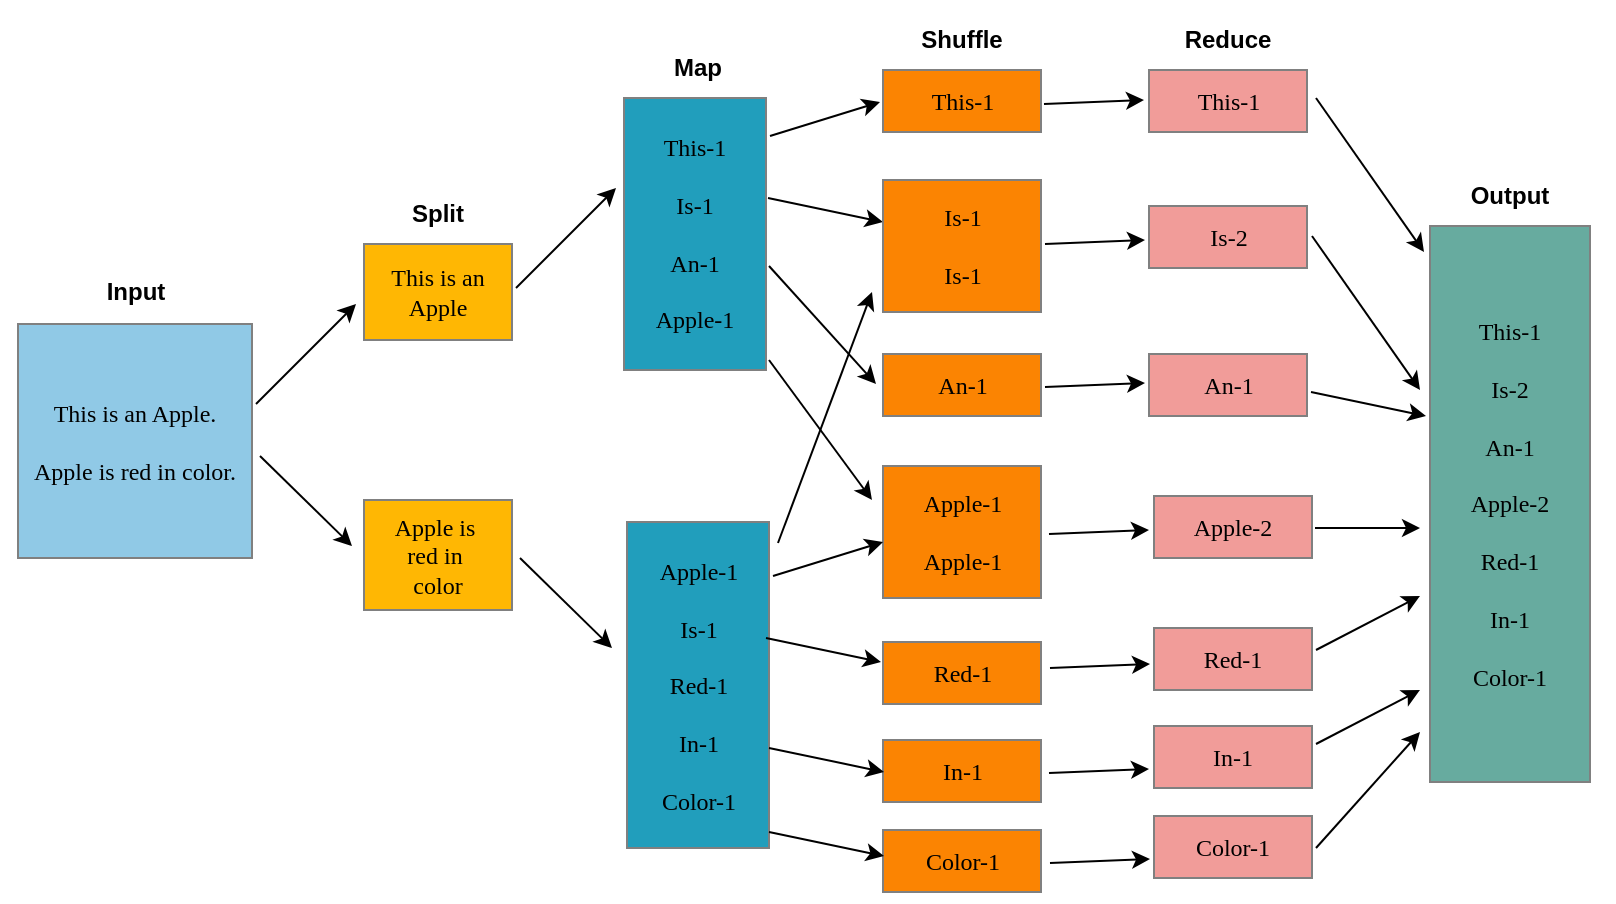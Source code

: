 <mxfile version="22.1.18" type="device">
  <diagram name="第 1 页" id="9g8P3RWRX6Sg8x3JM8hz">
    <mxGraphModel dx="1065" dy="704" grid="0" gridSize="10" guides="1" tooltips="1" connect="1" arrows="1" fold="1" page="1" pageScale="1" pageWidth="827" pageHeight="1169" math="0" shadow="0">
      <root>
        <mxCell id="0" />
        <mxCell id="1" parent="0" />
        <mxCell id="vd2-MDgw4LqcnlgiZA0H-58" value="" style="rounded=0;whiteSpace=wrap;html=1;strokeColor=none;fillColor=none;" parent="1" vertex="1">
          <mxGeometry x="13" y="20" width="807" height="451" as="geometry" />
        </mxCell>
        <mxCell id="vd2-MDgw4LqcnlgiZA0H-1" value="&lt;font face=&quot;Verdana&quot;&gt;This is an Apple.&lt;/font&gt;&lt;div&gt;&lt;font face=&quot;Y5xPnwUScTU3hKyV-p1S&quot;&gt;&lt;br&gt;&lt;/font&gt;&lt;/div&gt;&lt;div&gt;&lt;font face=&quot;Y5xPnwUScTU3hKyV-p1S&quot;&gt;Apple is red in color.&lt;/font&gt;&lt;/div&gt;" style="whiteSpace=wrap;html=1;aspect=fixed;fillColor=#90C9E6;strokeColor=#808080;" parent="1" vertex="1">
          <mxGeometry x="22" y="182" width="117" height="117" as="geometry" />
        </mxCell>
        <mxCell id="vd2-MDgw4LqcnlgiZA0H-2" value="" style="endArrow=classic;html=1;rounded=0;" parent="1" edge="1">
          <mxGeometry width="50" height="50" relative="1" as="geometry">
            <mxPoint x="141" y="222" as="sourcePoint" />
            <mxPoint x="191" y="172" as="targetPoint" />
          </mxGeometry>
        </mxCell>
        <mxCell id="vd2-MDgw4LqcnlgiZA0H-3" value="" style="endArrow=classic;html=1;rounded=0;" parent="1" edge="1">
          <mxGeometry width="50" height="50" relative="1" as="geometry">
            <mxPoint x="143" y="248" as="sourcePoint" />
            <mxPoint x="189" y="293" as="targetPoint" />
          </mxGeometry>
        </mxCell>
        <mxCell id="vd2-MDgw4LqcnlgiZA0H-4" value="&lt;font face=&quot;Verdana&quot;&gt;This is an Apple&lt;/font&gt;" style="rounded=0;whiteSpace=wrap;html=1;strokeColor=#808080;fillColor=#FFB703;" parent="1" vertex="1">
          <mxGeometry x="195" y="142" width="74" height="48" as="geometry" />
        </mxCell>
        <mxCell id="vd2-MDgw4LqcnlgiZA0H-5" value="&lt;font face=&quot;Verdana&quot;&gt;Apple is&amp;nbsp;&lt;/font&gt;&lt;div&gt;&lt;font face=&quot;Verdana&quot;&gt;red in&amp;nbsp;&lt;/font&gt;&lt;/div&gt;&lt;div&gt;&lt;font face=&quot;Verdana&quot;&gt;color&lt;/font&gt;&lt;/div&gt;" style="rounded=0;whiteSpace=wrap;html=1;strokeColor=#808080;fillColor=#FFB703;" parent="1" vertex="1">
          <mxGeometry x="195" y="270" width="74" height="55" as="geometry" />
        </mxCell>
        <mxCell id="vd2-MDgw4LqcnlgiZA0H-7" value="" style="endArrow=classic;html=1;rounded=0;" parent="1" edge="1">
          <mxGeometry width="50" height="50" relative="1" as="geometry">
            <mxPoint x="271" y="164" as="sourcePoint" />
            <mxPoint x="321" y="114" as="targetPoint" />
          </mxGeometry>
        </mxCell>
        <mxCell id="vd2-MDgw4LqcnlgiZA0H-8" value="" style="endArrow=classic;html=1;rounded=0;" parent="1" edge="1">
          <mxGeometry width="50" height="50" relative="1" as="geometry">
            <mxPoint x="273" y="299" as="sourcePoint" />
            <mxPoint x="319" y="344" as="targetPoint" />
          </mxGeometry>
        </mxCell>
        <mxCell id="vd2-MDgw4LqcnlgiZA0H-9" value="Input" style="text;html=1;align=center;verticalAlign=middle;whiteSpace=wrap;rounded=0;fontStyle=1" parent="1" vertex="1">
          <mxGeometry x="50.5" y="151" width="60" height="30" as="geometry" />
        </mxCell>
        <mxCell id="vd2-MDgw4LqcnlgiZA0H-10" value="&lt;font&gt;&lt;span&gt;Split&lt;/span&gt;&lt;/font&gt;" style="text;html=1;align=center;verticalAlign=middle;whiteSpace=wrap;rounded=0;fontFamily=Helvetica;fontStyle=1" parent="1" vertex="1">
          <mxGeometry x="188" y="112" width="88" height="30" as="geometry" />
        </mxCell>
        <mxCell id="vd2-MDgw4LqcnlgiZA0H-11" value="&lt;font&gt;&lt;span&gt;Map&lt;/span&gt;&lt;/font&gt;" style="text;html=1;align=center;verticalAlign=middle;whiteSpace=wrap;rounded=0;fontFamily=Helvetica;fontStyle=1" parent="1" vertex="1">
          <mxGeometry x="318" y="39" width="88" height="30" as="geometry" />
        </mxCell>
        <mxCell id="vd2-MDgw4LqcnlgiZA0H-12" value="&lt;font face=&quot;Verdana&quot;&gt;This-1&lt;/font&gt;&lt;div&gt;&lt;font face=&quot;Verdana&quot;&gt;&lt;br&gt;&lt;/font&gt;&lt;div&gt;&lt;font face=&quot;Verdana&quot;&gt;Is-1&lt;/font&gt;&lt;/div&gt;&lt;div&gt;&lt;font face=&quot;Verdana&quot;&gt;&lt;br&gt;&lt;/font&gt;&lt;/div&gt;&lt;div&gt;&lt;font face=&quot;Verdana&quot;&gt;An-1&lt;/font&gt;&lt;/div&gt;&lt;div&gt;&lt;font face=&quot;Verdana&quot;&gt;&lt;br&gt;&lt;/font&gt;&lt;/div&gt;&lt;div&gt;&lt;font face=&quot;Verdana&quot;&gt;Apple-1&lt;/font&gt;&lt;/div&gt;&lt;/div&gt;" style="rounded=0;whiteSpace=wrap;html=1;fillColor=#219EBC;strokeColor=#808080;" parent="1" vertex="1">
          <mxGeometry x="325" y="69" width="71" height="136" as="geometry" />
        </mxCell>
        <mxCell id="vd2-MDgw4LqcnlgiZA0H-13" value="&lt;font face=&quot;Verdana&quot;&gt;Apple-1&lt;/font&gt;&lt;div&gt;&lt;font face=&quot;Verdana&quot;&gt;&lt;br&gt;&lt;/font&gt;&lt;div&gt;&lt;font face=&quot;Verdana&quot;&gt;Is-1&lt;/font&gt;&lt;/div&gt;&lt;div&gt;&lt;font face=&quot;Verdana&quot;&gt;&lt;br&gt;&lt;/font&gt;&lt;/div&gt;&lt;div&gt;&lt;font face=&quot;Verdana&quot;&gt;Red-1&lt;/font&gt;&lt;/div&gt;&lt;div&gt;&lt;font face=&quot;Verdana&quot;&gt;&lt;br&gt;&lt;/font&gt;&lt;/div&gt;&lt;div&gt;&lt;font face=&quot;Verdana&quot;&gt;In-1&lt;/font&gt;&lt;/div&gt;&lt;/div&gt;&lt;div&gt;&lt;font face=&quot;Verdana&quot;&gt;&lt;br&gt;&lt;/font&gt;&lt;/div&gt;&lt;div&gt;&lt;font face=&quot;Verdana&quot;&gt;Color-1&lt;/font&gt;&lt;/div&gt;" style="rounded=0;whiteSpace=wrap;html=1;fillColor=#219EBC;strokeColor=#808080;" parent="1" vertex="1">
          <mxGeometry x="326.5" y="281" width="71" height="163" as="geometry" />
        </mxCell>
        <mxCell id="vd2-MDgw4LqcnlgiZA0H-14" value="" style="endArrow=classic;html=1;rounded=0;" parent="1" edge="1">
          <mxGeometry width="50" height="50" relative="1" as="geometry">
            <mxPoint x="398" y="88" as="sourcePoint" />
            <mxPoint x="453" y="71" as="targetPoint" />
          </mxGeometry>
        </mxCell>
        <mxCell id="vd2-MDgw4LqcnlgiZA0H-15" value="&lt;font&gt;&lt;span&gt;Shuffle&lt;/span&gt;&lt;/font&gt;" style="text;html=1;align=center;verticalAlign=middle;whiteSpace=wrap;rounded=0;fontFamily=Helvetica;fontStyle=1" parent="1" vertex="1">
          <mxGeometry x="450" y="25" width="88" height="30" as="geometry" />
        </mxCell>
        <mxCell id="vd2-MDgw4LqcnlgiZA0H-16" value="&lt;font face=&quot;Verdana&quot;&gt;This-1&lt;/font&gt;" style="rounded=0;whiteSpace=wrap;html=1;strokeColor=#808080;fillColor=#FB8402;" parent="1" vertex="1">
          <mxGeometry x="454.5" y="55" width="79" height="31" as="geometry" />
        </mxCell>
        <mxCell id="vd2-MDgw4LqcnlgiZA0H-17" value="" style="endArrow=classic;html=1;rounded=0;" parent="1" edge="1">
          <mxGeometry width="50" height="50" relative="1" as="geometry">
            <mxPoint x="397" y="119" as="sourcePoint" />
            <mxPoint x="454.5" y="131" as="targetPoint" />
          </mxGeometry>
        </mxCell>
        <mxCell id="vd2-MDgw4LqcnlgiZA0H-18" value="" style="endArrow=classic;html=1;rounded=0;" parent="1" edge="1">
          <mxGeometry width="50" height="50" relative="1" as="geometry">
            <mxPoint x="402" y="291.5" as="sourcePoint" />
            <mxPoint x="449" y="166" as="targetPoint" />
          </mxGeometry>
        </mxCell>
        <mxCell id="vd2-MDgw4LqcnlgiZA0H-19" value="&lt;div&gt;&lt;font face=&quot;Verdana&quot;&gt;Is-1&lt;/font&gt;&lt;/div&gt;&lt;div&gt;&lt;font face=&quot;Verdana&quot;&gt;&lt;br&gt;&lt;/font&gt;&lt;/div&gt;&lt;div&gt;&lt;div&gt;&lt;font face=&quot;Verdana&quot;&gt;Is-1&lt;/font&gt;&lt;/div&gt;&lt;/div&gt;" style="rounded=0;whiteSpace=wrap;html=1;strokeColor=#808080;fillColor=#FB8402;" parent="1" vertex="1">
          <mxGeometry x="454.5" y="110" width="79" height="66" as="geometry" />
        </mxCell>
        <mxCell id="vd2-MDgw4LqcnlgiZA0H-20" value="&lt;font face=&quot;Verdana&quot;&gt;An-1&lt;/font&gt;" style="rounded=0;whiteSpace=wrap;html=1;strokeColor=#808080;fillColor=#FB8402;" parent="1" vertex="1">
          <mxGeometry x="454.5" y="197" width="79" height="31" as="geometry" />
        </mxCell>
        <mxCell id="vd2-MDgw4LqcnlgiZA0H-21" value="" style="endArrow=classic;html=1;rounded=0;" parent="1" edge="1">
          <mxGeometry width="50" height="50" relative="1" as="geometry">
            <mxPoint x="397.5" y="153" as="sourcePoint" />
            <mxPoint x="451" y="212" as="targetPoint" />
          </mxGeometry>
        </mxCell>
        <mxCell id="vd2-MDgw4LqcnlgiZA0H-23" value="&lt;div&gt;&lt;span style=&quot;font-family: Verdana; background-color: initial;&quot;&gt;Apple-&lt;/span&gt;&lt;span style=&quot;font-family: Verdana; background-color: initial;&quot;&gt;1&lt;/span&gt;&lt;/div&gt;&lt;div&gt;&lt;font face=&quot;Verdana&quot;&gt;&lt;br&gt;&lt;/font&gt;&lt;/div&gt;&lt;div&gt;&lt;div&gt;&lt;span style=&quot;font-family: Verdana; background-color: initial;&quot;&gt;Apple-&lt;/span&gt;&lt;font face=&quot;Verdana&quot;&gt;1&lt;/font&gt;&lt;/div&gt;&lt;/div&gt;" style="rounded=0;whiteSpace=wrap;html=1;strokeColor=#808080;fillColor=#FB8402;" parent="1" vertex="1">
          <mxGeometry x="454.5" y="253" width="79" height="66" as="geometry" />
        </mxCell>
        <mxCell id="vd2-MDgw4LqcnlgiZA0H-24" value="" style="endArrow=classic;html=1;rounded=0;" parent="1" edge="1">
          <mxGeometry width="50" height="50" relative="1" as="geometry">
            <mxPoint x="397.5" y="200" as="sourcePoint" />
            <mxPoint x="449" y="270" as="targetPoint" />
          </mxGeometry>
        </mxCell>
        <mxCell id="vd2-MDgw4LqcnlgiZA0H-25" value="" style="endArrow=classic;html=1;rounded=0;" parent="1" edge="1">
          <mxGeometry width="50" height="50" relative="1" as="geometry">
            <mxPoint x="399.5" y="308" as="sourcePoint" />
            <mxPoint x="454.5" y="291" as="targetPoint" />
          </mxGeometry>
        </mxCell>
        <mxCell id="vd2-MDgw4LqcnlgiZA0H-26" value="&lt;font face=&quot;Verdana&quot;&gt;Red-1&lt;/font&gt;" style="rounded=0;whiteSpace=wrap;html=1;strokeColor=#808080;fillColor=#FB8402;" parent="1" vertex="1">
          <mxGeometry x="454.5" y="341" width="79" height="31" as="geometry" />
        </mxCell>
        <mxCell id="vd2-MDgw4LqcnlgiZA0H-27" value="&lt;font face=&quot;Verdana&quot;&gt;In-1&lt;/font&gt;" style="rounded=0;whiteSpace=wrap;html=1;strokeColor=#808080;fillColor=#FB8402;" parent="1" vertex="1">
          <mxGeometry x="454.5" y="390" width="79" height="31" as="geometry" />
        </mxCell>
        <mxCell id="vd2-MDgw4LqcnlgiZA0H-28" value="&lt;font face=&quot;Verdana&quot;&gt;Color-1&lt;/font&gt;" style="rounded=0;whiteSpace=wrap;html=1;strokeColor=#808080;fillColor=#FB8402;" parent="1" vertex="1">
          <mxGeometry x="454.5" y="435" width="79" height="31" as="geometry" />
        </mxCell>
        <mxCell id="vd2-MDgw4LqcnlgiZA0H-29" value="" style="endArrow=classic;html=1;rounded=0;" parent="1" edge="1">
          <mxGeometry width="50" height="50" relative="1" as="geometry">
            <mxPoint x="396" y="339" as="sourcePoint" />
            <mxPoint x="453.5" y="351" as="targetPoint" />
          </mxGeometry>
        </mxCell>
        <mxCell id="vd2-MDgw4LqcnlgiZA0H-30" value="" style="endArrow=classic;html=1;rounded=0;" parent="1" edge="1">
          <mxGeometry width="50" height="50" relative="1" as="geometry">
            <mxPoint x="397.5" y="394" as="sourcePoint" />
            <mxPoint x="455" y="406" as="targetPoint" />
          </mxGeometry>
        </mxCell>
        <mxCell id="vd2-MDgw4LqcnlgiZA0H-32" value="" style="endArrow=classic;html=1;rounded=0;" parent="1" edge="1">
          <mxGeometry width="50" height="50" relative="1" as="geometry">
            <mxPoint x="397.5" y="436" as="sourcePoint" />
            <mxPoint x="455" y="448" as="targetPoint" />
          </mxGeometry>
        </mxCell>
        <mxCell id="vd2-MDgw4LqcnlgiZA0H-33" value="&lt;font&gt;&lt;span&gt;Reduce&lt;/span&gt;&lt;/font&gt;" style="text;html=1;align=center;verticalAlign=middle;whiteSpace=wrap;rounded=0;fontFamily=Helvetica;fontStyle=1" parent="1" vertex="1">
          <mxGeometry x="583" y="25" width="88" height="30" as="geometry" />
        </mxCell>
        <mxCell id="vd2-MDgw4LqcnlgiZA0H-34" value="&lt;font face=&quot;Verdana&quot;&gt;This-1&lt;/font&gt;" style="rounded=0;whiteSpace=wrap;html=1;strokeColor=#808080;fillColor=#F19C99;" parent="1" vertex="1">
          <mxGeometry x="587.5" y="55" width="79" height="31" as="geometry" />
        </mxCell>
        <mxCell id="vd2-MDgw4LqcnlgiZA0H-35" value="&lt;font face=&quot;Verdana&quot;&gt;Is-2&lt;/font&gt;" style="rounded=0;whiteSpace=wrap;html=1;strokeColor=#808080;fillColor=#F19C99;" parent="1" vertex="1">
          <mxGeometry x="587.5" y="123" width="79" height="31" as="geometry" />
        </mxCell>
        <mxCell id="vd2-MDgw4LqcnlgiZA0H-36" value="" style="endArrow=classic;html=1;rounded=0;" parent="1" edge="1">
          <mxGeometry width="50" height="50" relative="1" as="geometry">
            <mxPoint x="535" y="72" as="sourcePoint" />
            <mxPoint x="585" y="70" as="targetPoint" />
          </mxGeometry>
        </mxCell>
        <mxCell id="vd2-MDgw4LqcnlgiZA0H-37" value="" style="endArrow=classic;html=1;rounded=0;" parent="1" edge="1">
          <mxGeometry width="50" height="50" relative="1" as="geometry">
            <mxPoint x="535.5" y="142" as="sourcePoint" />
            <mxPoint x="585.5" y="140" as="targetPoint" />
          </mxGeometry>
        </mxCell>
        <mxCell id="vd2-MDgw4LqcnlgiZA0H-38" value="&lt;font face=&quot;Verdana&quot;&gt;An-1&lt;/font&gt;" style="rounded=0;whiteSpace=wrap;html=1;strokeColor=#808080;fillColor=#F19C99;" parent="1" vertex="1">
          <mxGeometry x="587.5" y="197" width="79" height="31" as="geometry" />
        </mxCell>
        <mxCell id="vd2-MDgw4LqcnlgiZA0H-39" value="" style="endArrow=classic;html=1;rounded=0;" parent="1" edge="1">
          <mxGeometry width="50" height="50" relative="1" as="geometry">
            <mxPoint x="535.5" y="213.5" as="sourcePoint" />
            <mxPoint x="585.5" y="211.5" as="targetPoint" />
          </mxGeometry>
        </mxCell>
        <mxCell id="vd2-MDgw4LqcnlgiZA0H-40" value="&lt;font face=&quot;Verdana&quot;&gt;Apple-2&lt;/font&gt;" style="rounded=0;whiteSpace=wrap;html=1;strokeColor=#808080;fillColor=#F19C99;" parent="1" vertex="1">
          <mxGeometry x="590" y="268" width="79" height="31" as="geometry" />
        </mxCell>
        <mxCell id="vd2-MDgw4LqcnlgiZA0H-41" value="" style="endArrow=classic;html=1;rounded=0;" parent="1" edge="1">
          <mxGeometry width="50" height="50" relative="1" as="geometry">
            <mxPoint x="537.5" y="287" as="sourcePoint" />
            <mxPoint x="587.5" y="285" as="targetPoint" />
          </mxGeometry>
        </mxCell>
        <mxCell id="vd2-MDgw4LqcnlgiZA0H-42" value="&lt;font face=&quot;Verdana&quot;&gt;Red-1&lt;/font&gt;" style="rounded=0;whiteSpace=wrap;html=1;strokeColor=#808080;fillColor=#F19C99;" parent="1" vertex="1">
          <mxGeometry x="590" y="334" width="79" height="31" as="geometry" />
        </mxCell>
        <mxCell id="vd2-MDgw4LqcnlgiZA0H-43" value="&lt;font face=&quot;Verdana&quot;&gt;In-1&lt;/font&gt;" style="rounded=0;whiteSpace=wrap;html=1;strokeColor=#808080;fillColor=#F19C99;" parent="1" vertex="1">
          <mxGeometry x="590" y="383" width="79" height="31" as="geometry" />
        </mxCell>
        <mxCell id="vd2-MDgw4LqcnlgiZA0H-44" value="&lt;font face=&quot;Verdana&quot;&gt;Color-1&lt;/font&gt;" style="rounded=0;whiteSpace=wrap;html=1;strokeColor=#808080;fillColor=#F19C99;" parent="1" vertex="1">
          <mxGeometry x="590" y="428" width="79" height="31" as="geometry" />
        </mxCell>
        <mxCell id="vd2-MDgw4LqcnlgiZA0H-45" value="" style="endArrow=classic;html=1;rounded=0;" parent="1" edge="1">
          <mxGeometry width="50" height="50" relative="1" as="geometry">
            <mxPoint x="538" y="354" as="sourcePoint" />
            <mxPoint x="588" y="352" as="targetPoint" />
          </mxGeometry>
        </mxCell>
        <mxCell id="vd2-MDgw4LqcnlgiZA0H-46" value="" style="endArrow=classic;html=1;rounded=0;" parent="1" edge="1">
          <mxGeometry width="50" height="50" relative="1" as="geometry">
            <mxPoint x="537.5" y="406.5" as="sourcePoint" />
            <mxPoint x="587.5" y="404.5" as="targetPoint" />
          </mxGeometry>
        </mxCell>
        <mxCell id="vd2-MDgw4LqcnlgiZA0H-47" value="" style="endArrow=classic;html=1;rounded=0;" parent="1" edge="1">
          <mxGeometry width="50" height="50" relative="1" as="geometry">
            <mxPoint x="538" y="451.5" as="sourcePoint" />
            <mxPoint x="588" y="449.5" as="targetPoint" />
          </mxGeometry>
        </mxCell>
        <mxCell id="vd2-MDgw4LqcnlgiZA0H-48" value="&lt;span style=&quot;font-family: Verdana;&quot;&gt;This-1&lt;/span&gt;&lt;div&gt;&lt;span style=&quot;font-family: Verdana;&quot;&gt;&lt;br&gt;&lt;/span&gt;&lt;/div&gt;&lt;div&gt;&lt;span style=&quot;font-family: Verdana;&quot;&gt;Is-2&lt;/span&gt;&lt;span style=&quot;font-family: Verdana;&quot;&gt;&lt;br&gt;&lt;/span&gt;&lt;/div&gt;&lt;div&gt;&lt;span style=&quot;font-family: Verdana;&quot;&gt;&lt;br&gt;&lt;/span&gt;&lt;/div&gt;&lt;div&gt;&lt;span style=&quot;font-family: Verdana;&quot;&gt;An-1&lt;/span&gt;&lt;span style=&quot;font-family: Verdana;&quot;&gt;&lt;br&gt;&lt;/span&gt;&lt;/div&gt;&lt;div&gt;&lt;span style=&quot;font-family: Verdana;&quot;&gt;&lt;br&gt;&lt;/span&gt;&lt;/div&gt;&lt;div&gt;&lt;span style=&quot;font-family: Verdana;&quot;&gt;Apple-2&lt;/span&gt;&lt;span style=&quot;font-family: Verdana;&quot;&gt;&lt;br&gt;&lt;/span&gt;&lt;/div&gt;&lt;div&gt;&lt;span style=&quot;font-family: Verdana;&quot;&gt;&lt;br&gt;&lt;/span&gt;&lt;/div&gt;&lt;div&gt;&lt;span style=&quot;font-family: Verdana;&quot;&gt;Red-1&lt;/span&gt;&lt;span style=&quot;font-family: Verdana;&quot;&gt;&lt;br&gt;&lt;/span&gt;&lt;/div&gt;&lt;div&gt;&lt;span style=&quot;font-family: Verdana;&quot;&gt;&lt;br&gt;&lt;/span&gt;&lt;/div&gt;&lt;div&gt;&lt;span style=&quot;font-family: Verdana;&quot;&gt;In-1&lt;/span&gt;&lt;span style=&quot;font-family: Verdana;&quot;&gt;&lt;br&gt;&lt;/span&gt;&lt;/div&gt;&lt;div&gt;&lt;span style=&quot;font-family: Verdana;&quot;&gt;&lt;br&gt;&lt;/span&gt;&lt;/div&gt;&lt;div&gt;&lt;span style=&quot;font-family: Verdana;&quot;&gt;Color-1&lt;/span&gt;&lt;span style=&quot;font-family: Verdana;&quot;&gt;&lt;br&gt;&lt;/span&gt;&lt;/div&gt;" style="rounded=0;whiteSpace=wrap;html=1;strokeColor=#808080;fillColor=#67AB9F;" parent="1" vertex="1">
          <mxGeometry x="728" y="133" width="80" height="278" as="geometry" />
        </mxCell>
        <mxCell id="vd2-MDgw4LqcnlgiZA0H-49" value="Output" style="text;html=1;align=center;verticalAlign=middle;whiteSpace=wrap;rounded=0;fontFamily=Helvetica;fontStyle=1" parent="1" vertex="1">
          <mxGeometry x="724" y="103" width="88" height="30" as="geometry" />
        </mxCell>
        <mxCell id="vd2-MDgw4LqcnlgiZA0H-50" value="" style="endArrow=classic;html=1;rounded=0;" parent="1" edge="1">
          <mxGeometry width="50" height="50" relative="1" as="geometry">
            <mxPoint x="671" y="69" as="sourcePoint" />
            <mxPoint x="725" y="146" as="targetPoint" />
          </mxGeometry>
        </mxCell>
        <mxCell id="vd2-MDgw4LqcnlgiZA0H-51" value="" style="endArrow=classic;html=1;rounded=0;" parent="1" edge="1">
          <mxGeometry width="50" height="50" relative="1" as="geometry">
            <mxPoint x="669" y="138" as="sourcePoint" />
            <mxPoint x="723" y="215" as="targetPoint" />
          </mxGeometry>
        </mxCell>
        <mxCell id="vd2-MDgw4LqcnlgiZA0H-52" value="" style="endArrow=classic;html=1;rounded=0;" parent="1" edge="1">
          <mxGeometry width="50" height="50" relative="1" as="geometry">
            <mxPoint x="668.5" y="216" as="sourcePoint" />
            <mxPoint x="726" y="228" as="targetPoint" />
          </mxGeometry>
        </mxCell>
        <mxCell id="vd2-MDgw4LqcnlgiZA0H-54" value="" style="endArrow=classic;html=1;rounded=0;" parent="1" edge="1">
          <mxGeometry width="50" height="50" relative="1" as="geometry">
            <mxPoint x="670.5" y="284" as="sourcePoint" />
            <mxPoint x="723" y="284" as="targetPoint" />
          </mxGeometry>
        </mxCell>
        <mxCell id="vd2-MDgw4LqcnlgiZA0H-55" value="" style="endArrow=classic;html=1;rounded=0;" parent="1" edge="1">
          <mxGeometry width="50" height="50" relative="1" as="geometry">
            <mxPoint x="671" y="345" as="sourcePoint" />
            <mxPoint x="723" y="318" as="targetPoint" />
          </mxGeometry>
        </mxCell>
        <mxCell id="vd2-MDgw4LqcnlgiZA0H-56" value="" style="endArrow=classic;html=1;rounded=0;" parent="1" edge="1">
          <mxGeometry width="50" height="50" relative="1" as="geometry">
            <mxPoint x="671" y="392" as="sourcePoint" />
            <mxPoint x="723" y="365" as="targetPoint" />
          </mxGeometry>
        </mxCell>
        <mxCell id="vd2-MDgw4LqcnlgiZA0H-57" value="" style="endArrow=classic;html=1;rounded=0;" parent="1" edge="1">
          <mxGeometry width="50" height="50" relative="1" as="geometry">
            <mxPoint x="671" y="444" as="sourcePoint" />
            <mxPoint x="723" y="386" as="targetPoint" />
          </mxGeometry>
        </mxCell>
      </root>
    </mxGraphModel>
  </diagram>
</mxfile>
